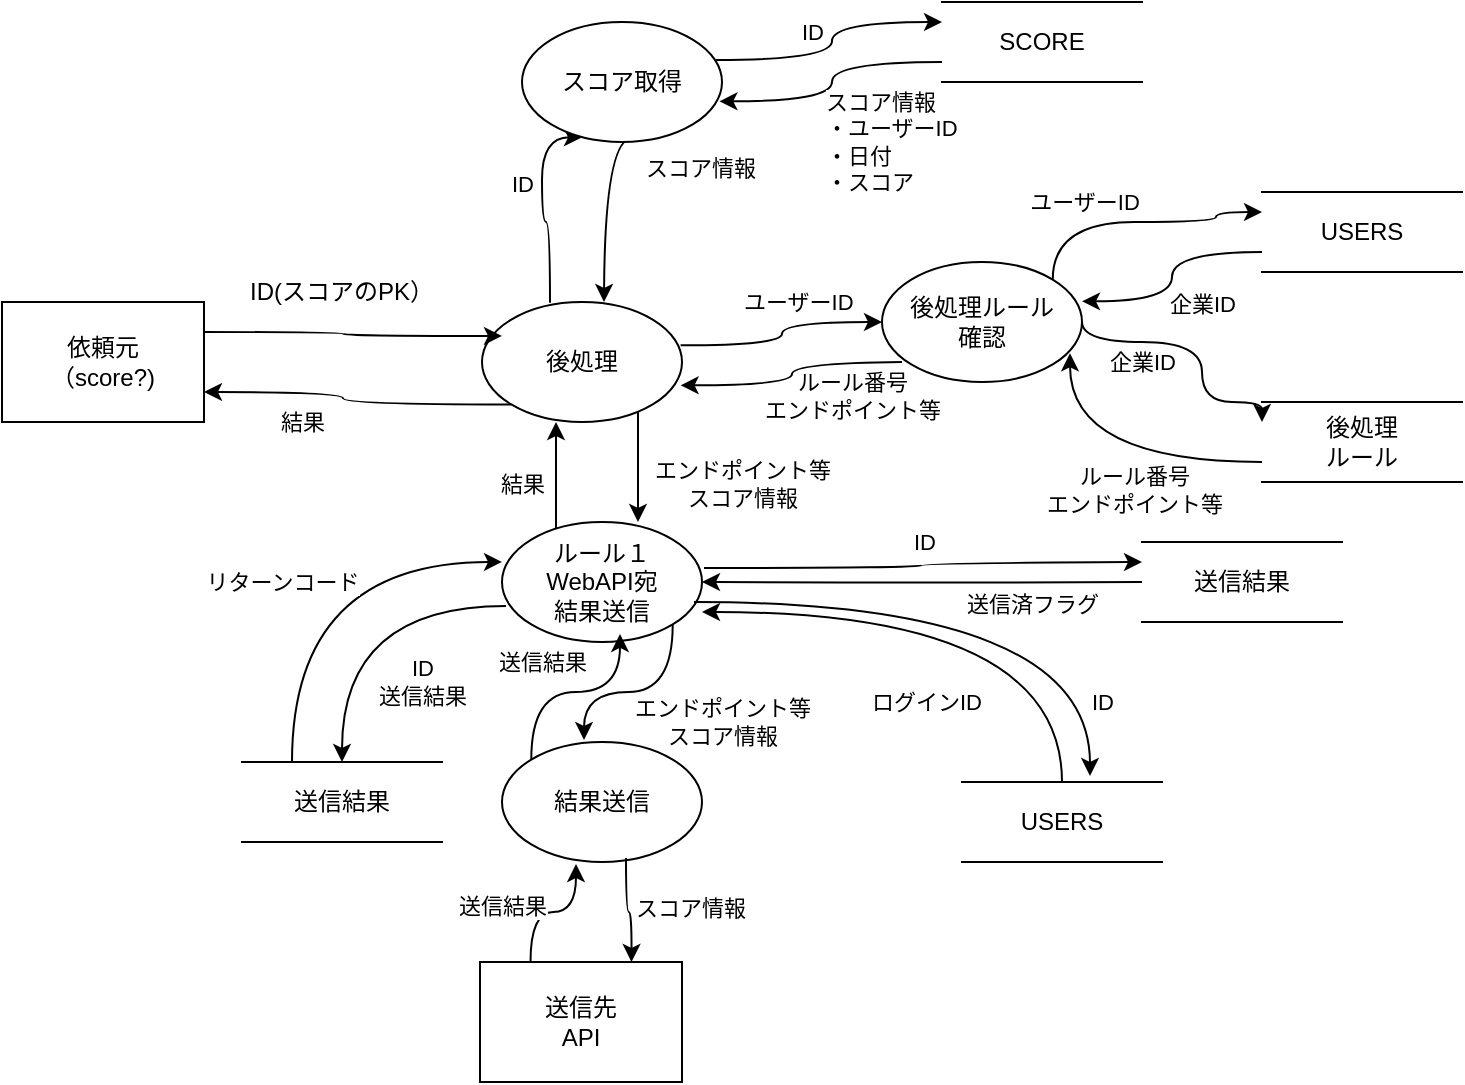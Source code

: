 <mxfile>
    <diagram id="4-27yJBO5ZxlZcdEQVg5" name="ページ1">
        <mxGraphModel dx="1913" dy="702" grid="1" gridSize="10" guides="1" tooltips="1" connect="1" arrows="1" fold="1" page="1" pageScale="1" pageWidth="827" pageHeight="1169" math="0" shadow="0">
            <root>
                <mxCell id="0"/>
                <mxCell id="1" parent="0"/>
                <mxCell id="2" value="依頼元&lt;div&gt;（score?)&lt;/div&gt;" style="rounded=0;whiteSpace=wrap;html=1;" parent="1" vertex="1">
                    <mxGeometry x="-20" y="160" width="101" height="60" as="geometry"/>
                </mxCell>
                <mxCell id="3" value="後処理" style="ellipse;whiteSpace=wrap;html=1;" parent="1" vertex="1">
                    <mxGeometry x="220" y="160" width="100" height="60" as="geometry"/>
                </mxCell>
                <mxCell id="6" value="" style="endArrow=classic;html=1;entryX=0.1;entryY=0.283;entryDx=0;entryDy=0;entryPerimeter=0;exitX=1;exitY=0.25;exitDx=0;exitDy=0;edgeStyle=orthogonalEdgeStyle;curved=1;rounded=0;strokeColor=default;" parent="1" source="2" target="3" edge="1">
                    <mxGeometry width="50" height="50" relative="1" as="geometry">
                        <mxPoint x="210" y="200" as="sourcePoint"/>
                        <mxPoint x="260" y="150" as="targetPoint"/>
                    </mxGeometry>
                </mxCell>
                <mxCell id="7" value="ID(スコアのPK）" style="text;html=1;align=center;verticalAlign=middle;whiteSpace=wrap;rounded=0;" parent="1" vertex="1">
                    <mxGeometry x="100" y="140" width="100" height="30" as="geometry"/>
                </mxCell>
                <mxCell id="8" value="SCORE" style="shape=partialRectangle;whiteSpace=wrap;html=1;left=0;right=0;fillColor=none;" parent="1" vertex="1">
                    <mxGeometry x="450" y="10" width="100" height="40" as="geometry"/>
                </mxCell>
                <mxCell id="9" value="" style="endArrow=classic;html=1;exitX=0.34;exitY=0.006;exitDx=0;exitDy=0;edgeStyle=orthogonalEdgeStyle;curved=1;rounded=0;strokeColor=default;exitPerimeter=0;entryX=0.3;entryY=0.961;entryDx=0;entryDy=0;entryPerimeter=0;" parent="1" source="3" target="25" edge="1">
                    <mxGeometry width="50" height="50" relative="1" as="geometry">
                        <mxPoint x="260" y="108" as="sourcePoint"/>
                        <mxPoint x="320" y="140" as="targetPoint"/>
                        <Array as="points">
                            <mxPoint x="254" y="120"/>
                            <mxPoint x="250" y="120"/>
                            <mxPoint x="250" y="78"/>
                        </Array>
                    </mxGeometry>
                </mxCell>
                <mxCell id="12" value="ID" style="edgeLabel;html=1;align=center;verticalAlign=middle;resizable=0;points=[];" parent="9" vertex="1" connectable="0">
                    <mxGeometry x="0.239" y="1" relative="1" as="geometry">
                        <mxPoint x="-9" y="2" as="offset"/>
                    </mxGeometry>
                </mxCell>
                <mxCell id="14" value="" style="endArrow=classic;html=1;exitX=0;exitY=0.75;exitDx=0;exitDy=0;edgeStyle=orthogonalEdgeStyle;curved=1;rounded=0;strokeColor=default;entryX=0.987;entryY=0.661;entryDx=0;entryDy=0;entryPerimeter=0;" parent="1" source="8" target="25" edge="1">
                    <mxGeometry width="50" height="50" relative="1" as="geometry">
                        <mxPoint x="264" y="170" as="sourcePoint"/>
                        <mxPoint x="302" y="105" as="targetPoint"/>
                    </mxGeometry>
                </mxCell>
                <mxCell id="15" value="スコア情報&lt;div&gt;・ユーザーID&lt;/div&gt;&lt;div&gt;・日付&lt;/div&gt;&lt;div&gt;・スコア&lt;/div&gt;" style="edgeLabel;html=1;align=left;verticalAlign=middle;resizable=0;points=[];" parent="14" vertex="1" connectable="0">
                    <mxGeometry x="0.239" y="1" relative="1" as="geometry">
                        <mxPoint x="1" y="19" as="offset"/>
                    </mxGeometry>
                </mxCell>
                <mxCell id="16" value="後処理ルール&lt;div&gt;確認&lt;/div&gt;" style="ellipse;whiteSpace=wrap;html=1;" parent="1" vertex="1">
                    <mxGeometry x="420" y="140" width="100" height="60" as="geometry"/>
                </mxCell>
                <mxCell id="17" value="USERS" style="shape=partialRectangle;whiteSpace=wrap;html=1;left=0;right=0;fillColor=none;" parent="1" vertex="1">
                    <mxGeometry x="610" y="105" width="100" height="40" as="geometry"/>
                </mxCell>
                <mxCell id="18" value="" style="endArrow=classic;html=1;exitX=1;exitY=0;exitDx=0;exitDy=0;edgeStyle=orthogonalEdgeStyle;curved=1;rounded=0;strokeColor=default;entryX=0;entryY=0.25;entryDx=0;entryDy=0;" parent="1" source="16" target="17" edge="1">
                    <mxGeometry width="50" height="50" relative="1" as="geometry">
                        <mxPoint x="570" y="179.95" as="sourcePoint"/>
                        <mxPoint x="586" y="94.95" as="targetPoint"/>
                        <Array as="points">
                            <mxPoint x="505" y="120"/>
                            <mxPoint x="587" y="120"/>
                            <mxPoint x="587" y="115"/>
                        </Array>
                    </mxGeometry>
                </mxCell>
                <mxCell id="19" value="ユーザーID" style="edgeLabel;html=1;align=center;verticalAlign=middle;resizable=0;points=[];" parent="18" vertex="1" connectable="0">
                    <mxGeometry x="0.239" y="1" relative="1" as="geometry">
                        <mxPoint x="-41" y="-9" as="offset"/>
                    </mxGeometry>
                </mxCell>
                <mxCell id="22" value="" style="endArrow=classic;html=1;exitX=0.75;exitY=1;exitDx=0;exitDy=0;edgeStyle=orthogonalEdgeStyle;curved=1;rounded=0;strokeColor=default;" parent="1" edge="1">
                    <mxGeometry width="50" height="50" relative="1" as="geometry">
                        <mxPoint x="295" y="78" as="sourcePoint"/>
                        <mxPoint x="281" y="160" as="targetPoint"/>
                    </mxGeometry>
                </mxCell>
                <mxCell id="23" value="スコア情報&lt;div&gt;&lt;br&gt;&lt;/div&gt;" style="edgeLabel;html=1;align=left;verticalAlign=middle;resizable=0;points=[];" parent="22" vertex="1" connectable="0">
                    <mxGeometry x="0.239" y="1" relative="1" as="geometry">
                        <mxPoint x="18" y="-24" as="offset"/>
                    </mxGeometry>
                </mxCell>
                <mxCell id="25" value="スコア取得" style="ellipse;whiteSpace=wrap;html=1;" parent="1" vertex="1">
                    <mxGeometry x="240" y="20" width="100" height="60" as="geometry"/>
                </mxCell>
                <mxCell id="26" value="" style="endArrow=classic;html=1;edgeStyle=orthogonalEdgeStyle;curved=1;rounded=0;strokeColor=default;entryX=0;entryY=0.25;entryDx=0;entryDy=0;exitX=0.97;exitY=0.317;exitDx=0;exitDy=0;exitPerimeter=0;" parent="1" source="25" target="8" edge="1">
                    <mxGeometry width="50" height="50" relative="1" as="geometry">
                        <mxPoint x="350" y="40" as="sourcePoint"/>
                        <mxPoint x="349" y="70" as="targetPoint"/>
                    </mxGeometry>
                </mxCell>
                <mxCell id="28" value="ID" style="edgeLabel;html=1;align=center;verticalAlign=middle;resizable=0;points=[];" parent="26" vertex="1" connectable="0">
                    <mxGeometry x="-0.061" y="-3" relative="1" as="geometry">
                        <mxPoint x="-13" y="-10" as="offset"/>
                    </mxGeometry>
                </mxCell>
                <mxCell id="31" value="" style="endArrow=classic;html=1;exitX=0.993;exitY=0.361;exitDx=0;exitDy=0;edgeStyle=orthogonalEdgeStyle;curved=1;rounded=0;strokeColor=default;entryX=0;entryY=0.5;entryDx=0;entryDy=0;exitPerimeter=0;" parent="1" source="3" target="16" edge="1">
                    <mxGeometry width="50" height="50" relative="1" as="geometry">
                        <mxPoint x="330" y="88" as="sourcePoint"/>
                        <mxPoint x="316" y="182" as="targetPoint"/>
                    </mxGeometry>
                </mxCell>
                <mxCell id="32" value="&lt;span style=&quot;background-color: light-dark(#ffffff, var(--ge-dark-color, #121212));&quot;&gt;ユーザーID&lt;/span&gt;" style="edgeLabel;html=1;align=left;verticalAlign=middle;resizable=0;points=[];" parent="31" vertex="1" connectable="0">
                    <mxGeometry x="0.239" y="1" relative="1" as="geometry">
                        <mxPoint x="-28" y="-9" as="offset"/>
                    </mxGeometry>
                </mxCell>
                <mxCell id="33" value="" style="endArrow=classic;html=1;edgeStyle=orthogonalEdgeStyle;curved=1;rounded=0;strokeColor=default;entryX=1;entryY=0.328;entryDx=0;entryDy=0;entryPerimeter=0;exitX=0;exitY=0.75;exitDx=0;exitDy=0;" parent="1" source="17" target="16" edge="1">
                    <mxGeometry width="50" height="50" relative="1" as="geometry">
                        <mxPoint x="630" y="110" as="sourcePoint"/>
                        <mxPoint x="596" y="104.95" as="targetPoint"/>
                    </mxGeometry>
                </mxCell>
                <mxCell id="35" value="企業ID" style="edgeLabel;html=1;align=center;verticalAlign=middle;resizable=0;points=[];" parent="33" vertex="1" connectable="0">
                    <mxGeometry x="-0.14" relative="1" as="geometry">
                        <mxPoint x="15" y="21" as="offset"/>
                    </mxGeometry>
                </mxCell>
                <mxCell id="36" value="後処理&lt;br&gt;&lt;div&gt;ルール&lt;/div&gt;" style="shape=partialRectangle;whiteSpace=wrap;html=1;left=0;right=0;fillColor=none;" parent="1" vertex="1">
                    <mxGeometry x="610" y="210" width="100" height="40" as="geometry"/>
                </mxCell>
                <mxCell id="37" value="" style="endArrow=classic;html=1;exitX=1;exitY=0.5;exitDx=0;exitDy=0;edgeStyle=orthogonalEdgeStyle;curved=1;rounded=0;strokeColor=default;entryX=0;entryY=0.25;entryDx=0;entryDy=0;" parent="1" source="16" target="36" edge="1">
                    <mxGeometry width="50" height="50" relative="1" as="geometry">
                        <mxPoint x="515" y="159" as="sourcePoint"/>
                        <mxPoint x="598" y="91" as="targetPoint"/>
                        <Array as="points">
                            <mxPoint x="520" y="180"/>
                            <mxPoint x="580" y="180"/>
                            <mxPoint x="580" y="210"/>
                            <mxPoint x="610" y="210"/>
                        </Array>
                    </mxGeometry>
                </mxCell>
                <mxCell id="38" value="企業ID" style="edgeLabel;html=1;align=center;verticalAlign=middle;resizable=0;points=[];" parent="37" vertex="1" connectable="0">
                    <mxGeometry x="0.239" y="1" relative="1" as="geometry">
                        <mxPoint x="-31" y="-7" as="offset"/>
                    </mxGeometry>
                </mxCell>
                <mxCell id="39" value="" style="endArrow=classic;html=1;exitX=0;exitY=0.75;exitDx=0;exitDy=0;edgeStyle=orthogonalEdgeStyle;curved=1;rounded=0;strokeColor=default;entryX=0.94;entryY=0.761;entryDx=0;entryDy=0;entryPerimeter=0;" parent="1" source="36" target="16" edge="1">
                    <mxGeometry width="50" height="50" relative="1" as="geometry">
                        <mxPoint x="530" y="180" as="sourcePoint"/>
                        <mxPoint x="640" y="170" as="targetPoint"/>
                    </mxGeometry>
                </mxCell>
                <mxCell id="40" value="ルール番号&lt;div&gt;エンドポイント等&lt;/div&gt;" style="edgeLabel;html=1;align=center;verticalAlign=middle;resizable=0;points=[];" parent="39" vertex="1" connectable="0">
                    <mxGeometry x="0.239" y="1" relative="1" as="geometry">
                        <mxPoint x="29" y="13" as="offset"/>
                    </mxGeometry>
                </mxCell>
                <mxCell id="41" value="" style="endArrow=classic;html=1;edgeStyle=orthogonalEdgeStyle;curved=1;rounded=0;strokeColor=default;entryX=0.993;entryY=0.694;entryDx=0;entryDy=0;entryPerimeter=0;" parent="1" target="3" edge="1">
                    <mxGeometry width="50" height="50" relative="1" as="geometry">
                        <mxPoint x="430" y="190" as="sourcePoint"/>
                        <mxPoint x="430" y="180" as="targetPoint"/>
                    </mxGeometry>
                </mxCell>
                <mxCell id="43" value="&lt;div&gt;ルール番号&lt;/div&gt;エンドポイント等" style="edgeLabel;html=1;align=center;verticalAlign=middle;resizable=0;points=[];labelBackgroundColor=none;" parent="1" vertex="1" connectable="0">
                    <mxGeometry x="411.999" y="225.001" as="geometry">
                        <mxPoint x="-7" y="-18" as="offset"/>
                    </mxGeometry>
                </mxCell>
                <mxCell id="45" value="&lt;div&gt;ルール１&lt;/div&gt;WebAPI宛&lt;div&gt;結果送信&lt;/div&gt;" style="ellipse;whiteSpace=wrap;html=1;" parent="1" vertex="1">
                    <mxGeometry x="230" y="270" width="100" height="60" as="geometry"/>
                </mxCell>
                <mxCell id="46" value="" style="endArrow=classic;html=1;edgeStyle=orthogonalEdgeStyle;curved=1;rounded=0;strokeColor=default;entryX=0.68;entryY=0;entryDx=0;entryDy=0;entryPerimeter=0;exitX=0.78;exitY=0.917;exitDx=0;exitDy=0;exitPerimeter=0;" parent="1" source="3" target="45" edge="1">
                    <mxGeometry width="50" height="50" relative="1" as="geometry">
                        <mxPoint x="345.5" y="220" as="sourcePoint"/>
                        <mxPoint x="234.5" y="232" as="targetPoint"/>
                    </mxGeometry>
                </mxCell>
                <mxCell id="48" value="&lt;div&gt;エンドポイント等&lt;/div&gt;&lt;div&gt;スコア情報&lt;/div&gt;" style="edgeLabel;html=1;align=center;verticalAlign=middle;resizable=0;points=[];" parent="46" vertex="1" connectable="0">
                    <mxGeometry x="0.723" y="6" relative="1" as="geometry">
                        <mxPoint x="46" y="-12" as="offset"/>
                    </mxGeometry>
                </mxCell>
                <mxCell id="49" value="" style="endArrow=classic;html=1;edgeStyle=orthogonalEdgeStyle;curved=1;rounded=0;strokeColor=default;entryX=0.37;entryY=1;entryDx=0;entryDy=0;entryPerimeter=0;exitX=0.27;exitY=0.05;exitDx=0;exitDy=0;exitPerimeter=0;" parent="1" source="45" target="3" edge="1">
                    <mxGeometry width="50" height="50" relative="1" as="geometry">
                        <mxPoint x="308" y="225" as="sourcePoint"/>
                        <mxPoint x="400" y="290" as="targetPoint"/>
                    </mxGeometry>
                </mxCell>
                <mxCell id="50" value="結果" style="edgeLabel;html=1;align=center;verticalAlign=middle;resizable=0;points=[];" parent="49" vertex="1" connectable="0">
                    <mxGeometry x="0.723" y="6" relative="1" as="geometry">
                        <mxPoint x="-11" y="23" as="offset"/>
                    </mxGeometry>
                </mxCell>
                <mxCell id="51" value="" style="endArrow=classic;html=1;edgeStyle=orthogonalEdgeStyle;curved=1;rounded=0;strokeColor=default;entryX=1;entryY=0.75;entryDx=0;entryDy=0;exitX=0;exitY=1;exitDx=0;exitDy=0;" parent="1" source="3" target="2" edge="1">
                    <mxGeometry width="50" height="50" relative="1" as="geometry">
                        <mxPoint x="380" y="305" as="sourcePoint"/>
                        <mxPoint x="290" y="230" as="targetPoint"/>
                    </mxGeometry>
                </mxCell>
                <mxCell id="52" value="結果" style="edgeLabel;html=1;align=center;verticalAlign=middle;resizable=0;points=[];" parent="51" vertex="1" connectable="0">
                    <mxGeometry x="0.723" y="6" relative="1" as="geometry">
                        <mxPoint x="26" y="9" as="offset"/>
                    </mxGeometry>
                </mxCell>
                <mxCell id="54" value="" style="endArrow=classic;html=1;exitX=1.01;exitY=0.383;exitDx=0;exitDy=0;edgeStyle=orthogonalEdgeStyle;curved=1;rounded=0;strokeColor=default;exitPerimeter=0;entryX=0;entryY=0.25;entryDx=0;entryDy=0;" parent="1" source="45" edge="1">
                    <mxGeometry width="50" height="50" relative="1" as="geometry">
                        <mxPoint x="360" y="295" as="sourcePoint"/>
                        <mxPoint x="550" y="290" as="targetPoint"/>
                    </mxGeometry>
                </mxCell>
                <mxCell id="57" value="" style="endArrow=classic;html=1;exitX=0;exitY=0.5;exitDx=0;exitDy=0;edgeStyle=orthogonalEdgeStyle;curved=1;rounded=0;strokeColor=default;entryX=1;entryY=0.5;entryDx=0;entryDy=0;" parent="1" target="45" edge="1">
                    <mxGeometry width="50" height="50" relative="1" as="geometry">
                        <mxPoint x="550" y="300" as="sourcePoint"/>
                        <mxPoint x="585" y="410" as="targetPoint"/>
                    </mxGeometry>
                </mxCell>
                <mxCell id="58" value="ID" style="edgeLabel;html=1;align=center;verticalAlign=middle;resizable=0;points=[];" parent="57" vertex="1" connectable="0">
                    <mxGeometry x="0.305" y="-2" relative="1" as="geometry">
                        <mxPoint x="34" y="-18" as="offset"/>
                    </mxGeometry>
                </mxCell>
                <mxCell id="60" value="送信済フラグ" style="edgeLabel;html=1;align=center;verticalAlign=middle;resizable=0;points=[];" parent="57" vertex="1" connectable="0">
                    <mxGeometry x="-0.05" y="30" relative="1" as="geometry">
                        <mxPoint x="49" y="-20" as="offset"/>
                    </mxGeometry>
                </mxCell>
                <mxCell id="61" value="結果送信" style="ellipse;whiteSpace=wrap;html=1;" parent="1" vertex="1">
                    <mxGeometry x="230" y="380" width="100" height="60" as="geometry"/>
                </mxCell>
                <mxCell id="62" value="送信先&lt;div&gt;API&lt;/div&gt;" style="rounded=0;whiteSpace=wrap;html=1;" parent="1" vertex="1">
                    <mxGeometry x="219" y="490" width="101" height="60" as="geometry"/>
                </mxCell>
                <mxCell id="63" value="" style="endArrow=classic;html=1;exitX=1;exitY=1;exitDx=0;exitDy=0;edgeStyle=orthogonalEdgeStyle;curved=1;rounded=0;strokeColor=default;entryX=0.41;entryY=-0.017;entryDx=0;entryDy=0;entryPerimeter=0;" parent="1" source="45" target="61" edge="1">
                    <mxGeometry width="50" height="50" relative="1" as="geometry">
                        <mxPoint x="610" y="420" as="sourcePoint"/>
                        <mxPoint x="340" y="310" as="targetPoint"/>
                    </mxGeometry>
                </mxCell>
                <mxCell id="66" value="エンドポイント等&lt;br&gt;&lt;div&gt;スコア情報&lt;/div&gt;" style="edgeLabel;html=1;align=center;verticalAlign=middle;resizable=0;points=[];labelBackgroundColor=none;" parent="63" vertex="1" connectable="0">
                    <mxGeometry x="0.53" y="-11" relative="1" as="geometry">
                        <mxPoint x="80" y="15" as="offset"/>
                    </mxGeometry>
                </mxCell>
                <mxCell id="67" value="" style="endArrow=classic;html=1;exitX=0.62;exitY=0.967;exitDx=0;exitDy=0;edgeStyle=orthogonalEdgeStyle;curved=1;rounded=0;strokeColor=default;entryX=0.75;entryY=0;entryDx=0;entryDy=0;exitPerimeter=0;" parent="1" source="61" target="62" edge="1">
                    <mxGeometry width="50" height="50" relative="1" as="geometry">
                        <mxPoint x="420" y="430" as="sourcePoint"/>
                        <mxPoint x="496" y="478" as="targetPoint"/>
                    </mxGeometry>
                </mxCell>
                <mxCell id="69" value="&lt;span style=&quot;background-color: light-dark(#ffffff, var(--ge-dark-color, #121212));&quot;&gt;スコア情報&lt;/span&gt;" style="edgeLabel;html=1;align=center;verticalAlign=middle;resizable=0;points=[];" parent="67" vertex="1" connectable="0">
                    <mxGeometry x="0.53" y="-11" relative="1" as="geometry">
                        <mxPoint x="40" y="-14" as="offset"/>
                    </mxGeometry>
                </mxCell>
                <mxCell id="70" value="" style="endArrow=classic;html=1;exitX=0.25;exitY=0;exitDx=0;exitDy=0;edgeStyle=orthogonalEdgeStyle;curved=1;rounded=0;strokeColor=default;entryX=0.37;entryY=1.017;entryDx=0;entryDy=0;entryPerimeter=0;" parent="1" source="62" target="61" edge="1">
                    <mxGeometry width="50" height="50" relative="1" as="geometry">
                        <mxPoint x="422" y="438" as="sourcePoint"/>
                        <mxPoint x="436" y="490" as="targetPoint"/>
                    </mxGeometry>
                </mxCell>
                <mxCell id="72" value="&lt;span style=&quot;background-color: light-dark(#ffffff, var(--ge-dark-color, #121212));&quot;&gt;送信結果&lt;/span&gt;" style="edgeLabel;html=1;align=center;verticalAlign=middle;resizable=0;points=[];" parent="70" vertex="1" connectable="0">
                    <mxGeometry x="0.53" y="-11" relative="1" as="geometry">
                        <mxPoint x="-48" y="4" as="offset"/>
                    </mxGeometry>
                </mxCell>
                <mxCell id="74" value="" style="endArrow=classic;html=1;exitX=0.02;exitY=0.7;exitDx=0;exitDy=0;edgeStyle=orthogonalEdgeStyle;curved=1;rounded=0;strokeColor=default;exitPerimeter=0;entryX=0.5;entryY=0;entryDx=0;entryDy=0;" parent="1" source="45" target="82" edge="1">
                    <mxGeometry width="50" height="50" relative="1" as="geometry">
                        <mxPoint x="260" y="325" as="sourcePoint"/>
                        <mxPoint x="625" y="445" as="targetPoint"/>
                    </mxGeometry>
                </mxCell>
                <mxCell id="84" value="ID&lt;div&gt;送信結果&lt;/div&gt;" style="edgeLabel;html=1;align=center;verticalAlign=middle;resizable=0;points=[];" parent="74" vertex="1" connectable="0">
                    <mxGeometry x="-0.203" relative="1" as="geometry">
                        <mxPoint x="22" y="38" as="offset"/>
                    </mxGeometry>
                </mxCell>
                <mxCell id="76" value="" style="endArrow=classic;html=1;exitX=0.25;exitY=0;exitDx=0;exitDy=0;edgeStyle=orthogonalEdgeStyle;curved=1;rounded=0;strokeColor=default;entryX=0;entryY=0.333;entryDx=0;entryDy=0;entryPerimeter=0;" parent="1" source="82" target="45" edge="1">
                    <mxGeometry width="50" height="50" relative="1" as="geometry">
                        <mxPoint x="610" y="420" as="sourcePoint"/>
                        <mxPoint x="340" y="310" as="targetPoint"/>
                    </mxGeometry>
                </mxCell>
                <mxCell id="83" value="リターンコード" style="edgeLabel;html=1;align=center;verticalAlign=middle;resizable=0;points=[];" parent="76" vertex="1" connectable="0">
                    <mxGeometry x="-0.289" y="-5" relative="1" as="geometry">
                        <mxPoint x="-10" y="-17" as="offset"/>
                    </mxGeometry>
                </mxCell>
                <mxCell id="79" value="" style="endArrow=classic;html=1;exitX=0;exitY=0;exitDx=0;exitDy=0;edgeStyle=orthogonalEdgeStyle;curved=1;rounded=0;strokeColor=default;entryX=0.59;entryY=0.933;entryDx=0;entryDy=0;entryPerimeter=0;" parent="1" source="61" target="45" edge="1">
                    <mxGeometry width="50" height="50" relative="1" as="geometry">
                        <mxPoint x="325" y="331" as="sourcePoint"/>
                        <mxPoint x="401" y="379" as="targetPoint"/>
                    </mxGeometry>
                </mxCell>
                <mxCell id="81" value="送信結果" style="edgeLabel;html=1;align=center;verticalAlign=middle;resizable=0;points=[];" parent="79" vertex="1" connectable="0">
                    <mxGeometry x="0.53" y="-11" relative="1" as="geometry">
                        <mxPoint x="-50" y="-11" as="offset"/>
                    </mxGeometry>
                </mxCell>
                <mxCell id="82" value="送信結果" style="shape=partialRectangle;whiteSpace=wrap;html=1;left=0;right=0;fillColor=none;" parent="1" vertex="1">
                    <mxGeometry x="100" y="390" width="100" height="40" as="geometry"/>
                </mxCell>
                <mxCell id="85" value="USERS" style="shape=partialRectangle;whiteSpace=wrap;html=1;left=0;right=0;fillColor=none;" vertex="1" parent="1">
                    <mxGeometry x="460" y="400" width="100" height="40" as="geometry"/>
                </mxCell>
                <mxCell id="86" value="" style="endArrow=classic;html=1;exitX=0.96;exitY=0.667;exitDx=0;exitDy=0;edgeStyle=orthogonalEdgeStyle;curved=1;rounded=0;strokeColor=default;exitPerimeter=0;entryX=0.64;entryY=-0.075;entryDx=0;entryDy=0;entryPerimeter=0;" edge="1" parent="1" source="45" target="85">
                    <mxGeometry width="50" height="50" relative="1" as="geometry">
                        <mxPoint x="341" y="303" as="sourcePoint"/>
                        <mxPoint x="635" y="340" as="targetPoint"/>
                    </mxGeometry>
                </mxCell>
                <mxCell id="88" value="" style="endArrow=classic;html=1;exitX=0.5;exitY=0;exitDx=0;exitDy=0;edgeStyle=orthogonalEdgeStyle;curved=1;rounded=0;strokeColor=default;entryX=1;entryY=0.75;entryDx=0;entryDy=0;entryPerimeter=0;" edge="1" parent="1" source="85" target="45">
                    <mxGeometry width="50" height="50" relative="1" as="geometry">
                        <mxPoint x="610" y="340" as="sourcePoint"/>
                        <mxPoint x="340" y="310" as="targetPoint"/>
                    </mxGeometry>
                </mxCell>
                <mxCell id="89" value="ID" style="edgeLabel;html=1;align=center;verticalAlign=middle;resizable=0;points=[];" vertex="1" connectable="0" parent="88">
                    <mxGeometry x="0.305" y="-2" relative="1" as="geometry">
                        <mxPoint x="108" y="47" as="offset"/>
                    </mxGeometry>
                </mxCell>
                <mxCell id="90" value="ログインID" style="edgeLabel;html=1;align=center;verticalAlign=middle;resizable=0;points=[];" vertex="1" connectable="0" parent="88">
                    <mxGeometry x="-0.05" y="30" relative="1" as="geometry">
                        <mxPoint x="-27" y="15" as="offset"/>
                    </mxGeometry>
                </mxCell>
                <mxCell id="92" value="送信結果" style="shape=partialRectangle;whiteSpace=wrap;html=1;left=0;right=0;fillColor=none;" vertex="1" parent="1">
                    <mxGeometry x="550" y="280" width="100" height="40" as="geometry"/>
                </mxCell>
            </root>
        </mxGraphModel>
    </diagram>
</mxfile>